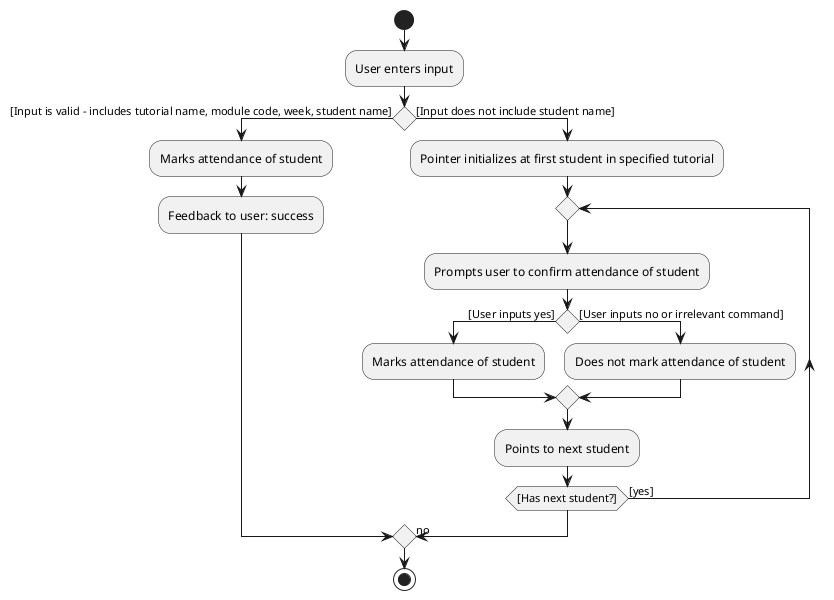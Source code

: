 @startuml
start
:User enters input;
if () then ([Input is valid - includes tutorial name, module code, week, student name])
  :Marks attendance of student;
  :Feedback to user: success;
else ([Input does not include student name])
  :Pointer initializes at first student in specified tutorial;
  repeat
    :Prompts user to confirm attendance of student;
    if () then ([User inputs yes])
      :Marks attendance of student;
    else ([User inputs no or irrelevant command])
      :Does not mark attendance of student;
    endif
    :Points to next student;
  repeatWhile ([Has next student?]) is ([yes])
  ->no;
endif
stop
@enduml
